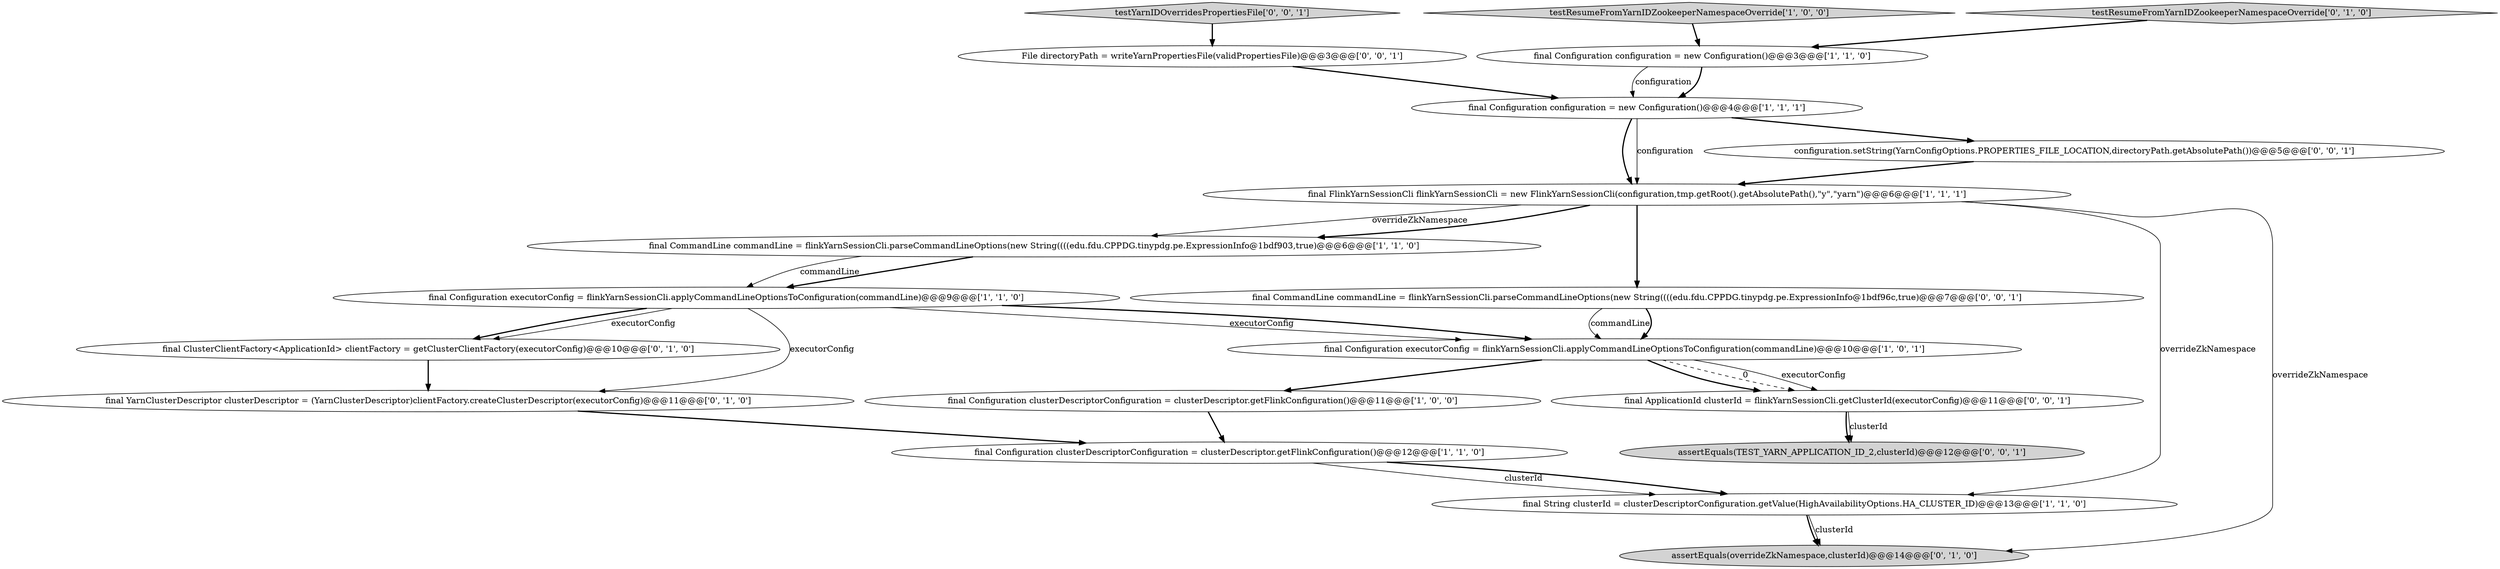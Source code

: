 digraph {
3 [style = filled, label = "final Configuration clusterDescriptorConfiguration = clusterDescriptor.getFlinkConfiguration()@@@11@@@['1', '0', '0']", fillcolor = white, shape = ellipse image = "AAA0AAABBB1BBB"];
4 [style = filled, label = "final String clusterId = clusterDescriptorConfiguration.getValue(HighAvailabilityOptions.HA_CLUSTER_ID)@@@13@@@['1', '1', '0']", fillcolor = white, shape = ellipse image = "AAA0AAABBB1BBB"];
10 [style = filled, label = "testResumeFromYarnIDZookeeperNamespaceOverride['0', '1', '0']", fillcolor = lightgray, shape = diamond image = "AAA0AAABBB2BBB"];
8 [style = filled, label = "final Configuration clusterDescriptorConfiguration = clusterDescriptor.getFlinkConfiguration()@@@12@@@['1', '1', '0']", fillcolor = white, shape = ellipse image = "AAA0AAABBB1BBB"];
12 [style = filled, label = "assertEquals(overrideZkNamespace,clusterId)@@@14@@@['0', '1', '0']", fillcolor = lightgray, shape = ellipse image = "AAA0AAABBB2BBB"];
15 [style = filled, label = "final ApplicationId clusterId = flinkYarnSessionCli.getClusterId(executorConfig)@@@11@@@['0', '0', '1']", fillcolor = white, shape = ellipse image = "AAA0AAABBB3BBB"];
19 [style = filled, label = "final CommandLine commandLine = flinkYarnSessionCli.parseCommandLineOptions(new String((((edu.fdu.CPPDG.tinypdg.pe.ExpressionInfo@1bdf96c,true)@@@7@@@['0', '0', '1']", fillcolor = white, shape = ellipse image = "AAA0AAABBB3BBB"];
7 [style = filled, label = "final Configuration executorConfig = flinkYarnSessionCli.applyCommandLineOptionsToConfiguration(commandLine)@@@10@@@['1', '0', '1']", fillcolor = white, shape = ellipse image = "AAA0AAABBB1BBB"];
5 [style = filled, label = "final Configuration configuration = new Configuration()@@@4@@@['1', '1', '1']", fillcolor = white, shape = ellipse image = "AAA0AAABBB1BBB"];
9 [style = filled, label = "final FlinkYarnSessionCli flinkYarnSessionCli = new FlinkYarnSessionCli(configuration,tmp.getRoot().getAbsolutePath(),\"y\",\"yarn\")@@@6@@@['1', '1', '1']", fillcolor = white, shape = ellipse image = "AAA0AAABBB1BBB"];
11 [style = filled, label = "final ClusterClientFactory<ApplicationId> clientFactory = getClusterClientFactory(executorConfig)@@@10@@@['0', '1', '0']", fillcolor = white, shape = ellipse image = "AAA0AAABBB2BBB"];
0 [style = filled, label = "testResumeFromYarnIDZookeeperNamespaceOverride['1', '0', '0']", fillcolor = lightgray, shape = diamond image = "AAA0AAABBB1BBB"];
18 [style = filled, label = "testYarnIDOverridesPropertiesFile['0', '0', '1']", fillcolor = lightgray, shape = diamond image = "AAA0AAABBB3BBB"];
1 [style = filled, label = "final CommandLine commandLine = flinkYarnSessionCli.parseCommandLineOptions(new String((((edu.fdu.CPPDG.tinypdg.pe.ExpressionInfo@1bdf903,true)@@@6@@@['1', '1', '0']", fillcolor = white, shape = ellipse image = "AAA0AAABBB1BBB"];
6 [style = filled, label = "final Configuration executorConfig = flinkYarnSessionCli.applyCommandLineOptionsToConfiguration(commandLine)@@@9@@@['1', '1', '0']", fillcolor = white, shape = ellipse image = "AAA0AAABBB1BBB"];
13 [style = filled, label = "final YarnClusterDescriptor clusterDescriptor = (YarnClusterDescriptor)clientFactory.createClusterDescriptor(executorConfig)@@@11@@@['0', '1', '0']", fillcolor = white, shape = ellipse image = "AAA1AAABBB2BBB"];
16 [style = filled, label = "File directoryPath = writeYarnPropertiesFile(validPropertiesFile)@@@3@@@['0', '0', '1']", fillcolor = white, shape = ellipse image = "AAA0AAABBB3BBB"];
17 [style = filled, label = "assertEquals(TEST_YARN_APPLICATION_ID_2,clusterId)@@@12@@@['0', '0', '1']", fillcolor = lightgray, shape = ellipse image = "AAA0AAABBB3BBB"];
2 [style = filled, label = "final Configuration configuration = new Configuration()@@@3@@@['1', '1', '0']", fillcolor = white, shape = ellipse image = "AAA0AAABBB1BBB"];
14 [style = filled, label = "configuration.setString(YarnConfigOptions.PROPERTIES_FILE_LOCATION,directoryPath.getAbsolutePath())@@@5@@@['0', '0', '1']", fillcolor = white, shape = ellipse image = "AAA0AAABBB3BBB"];
4->12 [style = solid, label="clusterId"];
9->19 [style = bold, label=""];
5->14 [style = bold, label=""];
9->1 [style = solid, label="overrideZkNamespace"];
15->17 [style = solid, label="clusterId"];
10->2 [style = bold, label=""];
7->15 [style = dashed, label="0"];
8->4 [style = bold, label=""];
7->15 [style = solid, label="executorConfig"];
2->5 [style = bold, label=""];
6->11 [style = bold, label=""];
15->17 [style = bold, label=""];
6->11 [style = solid, label="executorConfig"];
14->9 [style = bold, label=""];
5->9 [style = bold, label=""];
5->9 [style = solid, label="configuration"];
1->6 [style = bold, label=""];
19->7 [style = solid, label="commandLine"];
7->3 [style = bold, label=""];
9->12 [style = solid, label="overrideZkNamespace"];
6->7 [style = solid, label="executorConfig"];
1->6 [style = solid, label="commandLine"];
2->5 [style = solid, label="configuration"];
6->13 [style = solid, label="executorConfig"];
3->8 [style = bold, label=""];
18->16 [style = bold, label=""];
9->4 [style = solid, label="overrideZkNamespace"];
11->13 [style = bold, label=""];
4->12 [style = bold, label=""];
16->5 [style = bold, label=""];
7->15 [style = bold, label=""];
13->8 [style = bold, label=""];
0->2 [style = bold, label=""];
6->7 [style = bold, label=""];
19->7 [style = bold, label=""];
9->1 [style = bold, label=""];
8->4 [style = solid, label="clusterId"];
}
